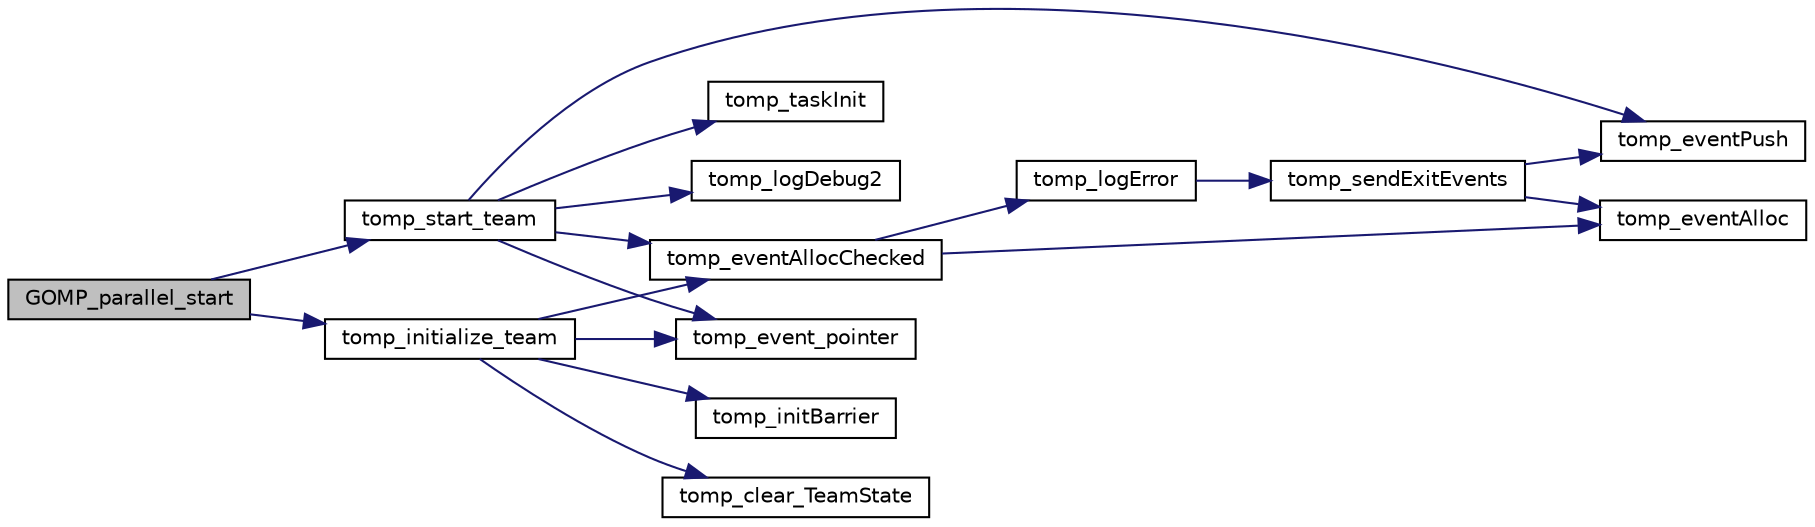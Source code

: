 digraph "GOMP_parallel_start"
{
  edge [fontname="Helvetica",fontsize="10",labelfontname="Helvetica",labelfontsize="10"];
  node [fontname="Helvetica",fontsize="10",shape=record];
  rankdir="LR";
  Node1 [label="GOMP_parallel_start",height=0.2,width=0.4,color="black", fillcolor="grey75", style="filled", fontcolor="black"];
  Node1 -> Node2 [color="midnightblue",fontsize="10",style="solid",fontname="Helvetica"];
  Node2 [label="tomp_initialize_team",height=0.2,width=0.4,color="black", fillcolor="white", style="filled",URL="$tomp__parallel_8c.html#a8ccdd2020b408ff31dc415c104764349",tooltip="Create and initialize a team. "];
  Node2 -> Node3 [color="midnightblue",fontsize="10",style="solid",fontname="Helvetica"];
  Node3 [label="tomp_eventAllocChecked",height=0.2,width=0.4,color="black", fillcolor="white", style="filled",URL="$tomp__qmss_8h.html#a9698b9c55d8b4d9e0cf2c439f1892f41",tooltip="Allocate a buffer from the TOMP free queue w/ NULL check. "];
  Node3 -> Node4 [color="midnightblue",fontsize="10",style="solid",fontname="Helvetica"];
  Node4 [label="tomp_logError",height=0.2,width=0.4,color="black", fillcolor="white", style="filled",URL="$tomp__log_8h.html#a50d90fef4d288c6c7ca380ebd9b5c21f",tooltip="Log an error message along with file name and line number and terminate execution. "];
  Node4 -> Node5 [color="midnightblue",fontsize="10",style="solid",fontname="Helvetica"];
  Node5 [label="tomp_sendExitEvents",height=0.2,width=0.4,color="black", fillcolor="white", style="filled",URL="$tomp__log_8h.html#acd94e3cbc027bd2fd6b5b4801d6e4686",tooltip="Terminate program across cores by sending events to the exit queue. "];
  Node5 -> Node6 [color="midnightblue",fontsize="10",style="solid",fontname="Helvetica"];
  Node6 [label="tomp_eventAlloc",height=0.2,width=0.4,color="black", fillcolor="white", style="filled",URL="$tomp__qmss_8h.html#a9bb08ae9b3b1b51e73df07452cb80d57",tooltip="Allocate a buffer from the TOMP free queue. "];
  Node5 -> Node7 [color="midnightblue",fontsize="10",style="solid",fontname="Helvetica"];
  Node7 [label="tomp_eventPush",height=0.2,width=0.4,color="black", fillcolor="white", style="filled",URL="$tomp__qmss_8h.html#ae9dbc3ed95d68c0da3756cf7002496f8",tooltip="Push an event onto the tail of the specified queue. "];
  Node3 -> Node6 [color="midnightblue",fontsize="10",style="solid",fontname="Helvetica"];
  Node2 -> Node8 [color="midnightblue",fontsize="10",style="solid",fontname="Helvetica"];
  Node8 [label="tomp_event_pointer",height=0.2,width=0.4,color="black", fillcolor="white", style="filled",URL="$tomp__qmss_8h.html#a42c9d5631150fcd4759bcbfb062606ad",tooltip="Extract the storage buffer from an event. "];
  Node2 -> Node9 [color="midnightblue",fontsize="10",style="solid",fontname="Helvetica"];
  Node9 [label="tomp_clear_TeamState",height=0.2,width=0.4,color="black", fillcolor="white", style="filled",URL="$tomp__parallel_8h.html#a8f67d78bc873ad873382e87b94c4d0dc",tooltip="Reset a tomp_teamState variable. "];
  Node2 -> Node10 [color="midnightblue",fontsize="10",style="solid",fontname="Helvetica"];
  Node10 [label="tomp_initBarrier",height=0.2,width=0.4,color="black", fillcolor="white", style="filled",URL="$tomp__util_8h.html#aa42f125e262dcf2c41dca1d80994ae42",tooltip="Initializes tomp_Barrier. "];
  Node1 -> Node11 [color="midnightblue",fontsize="10",style="solid",fontname="Helvetica"];
  Node11 [label="tomp_start_team",height=0.2,width=0.4,color="black", fillcolor="white", style="filled",URL="$tomp__parallel_8c.html#a8a2cf6380f673fd598270d0b78c4f686",tooltip="Start the team by pushing events to the StartLoop queue. "];
  Node11 -> Node3 [color="midnightblue",fontsize="10",style="solid",fontname="Helvetica"];
  Node11 -> Node8 [color="midnightblue",fontsize="10",style="solid",fontname="Helvetica"];
  Node11 -> Node12 [color="midnightblue",fontsize="10",style="solid",fontname="Helvetica"];
  Node12 [label="tomp_taskInit",height=0.2,width=0.4,color="black", fillcolor="white", style="filled",URL="$tomp__parallel_8h.html#a052fc4a51229aa1c5988e840b08ab932",tooltip="Initialize a task object. "];
  Node11 -> Node7 [color="midnightblue",fontsize="10",style="solid",fontname="Helvetica"];
  Node11 -> Node13 [color="midnightblue",fontsize="10",style="solid",fontname="Helvetica"];
  Node13 [label="tomp_logDebug2",height=0.2,width=0.4,color="black", fillcolor="white", style="filled",URL="$tomp__log_8h.html#a2157a320d6b16f74e8719108d1fcdd63",tooltip="Log a debug message with a format string and 2 integer arguments. "];
}
